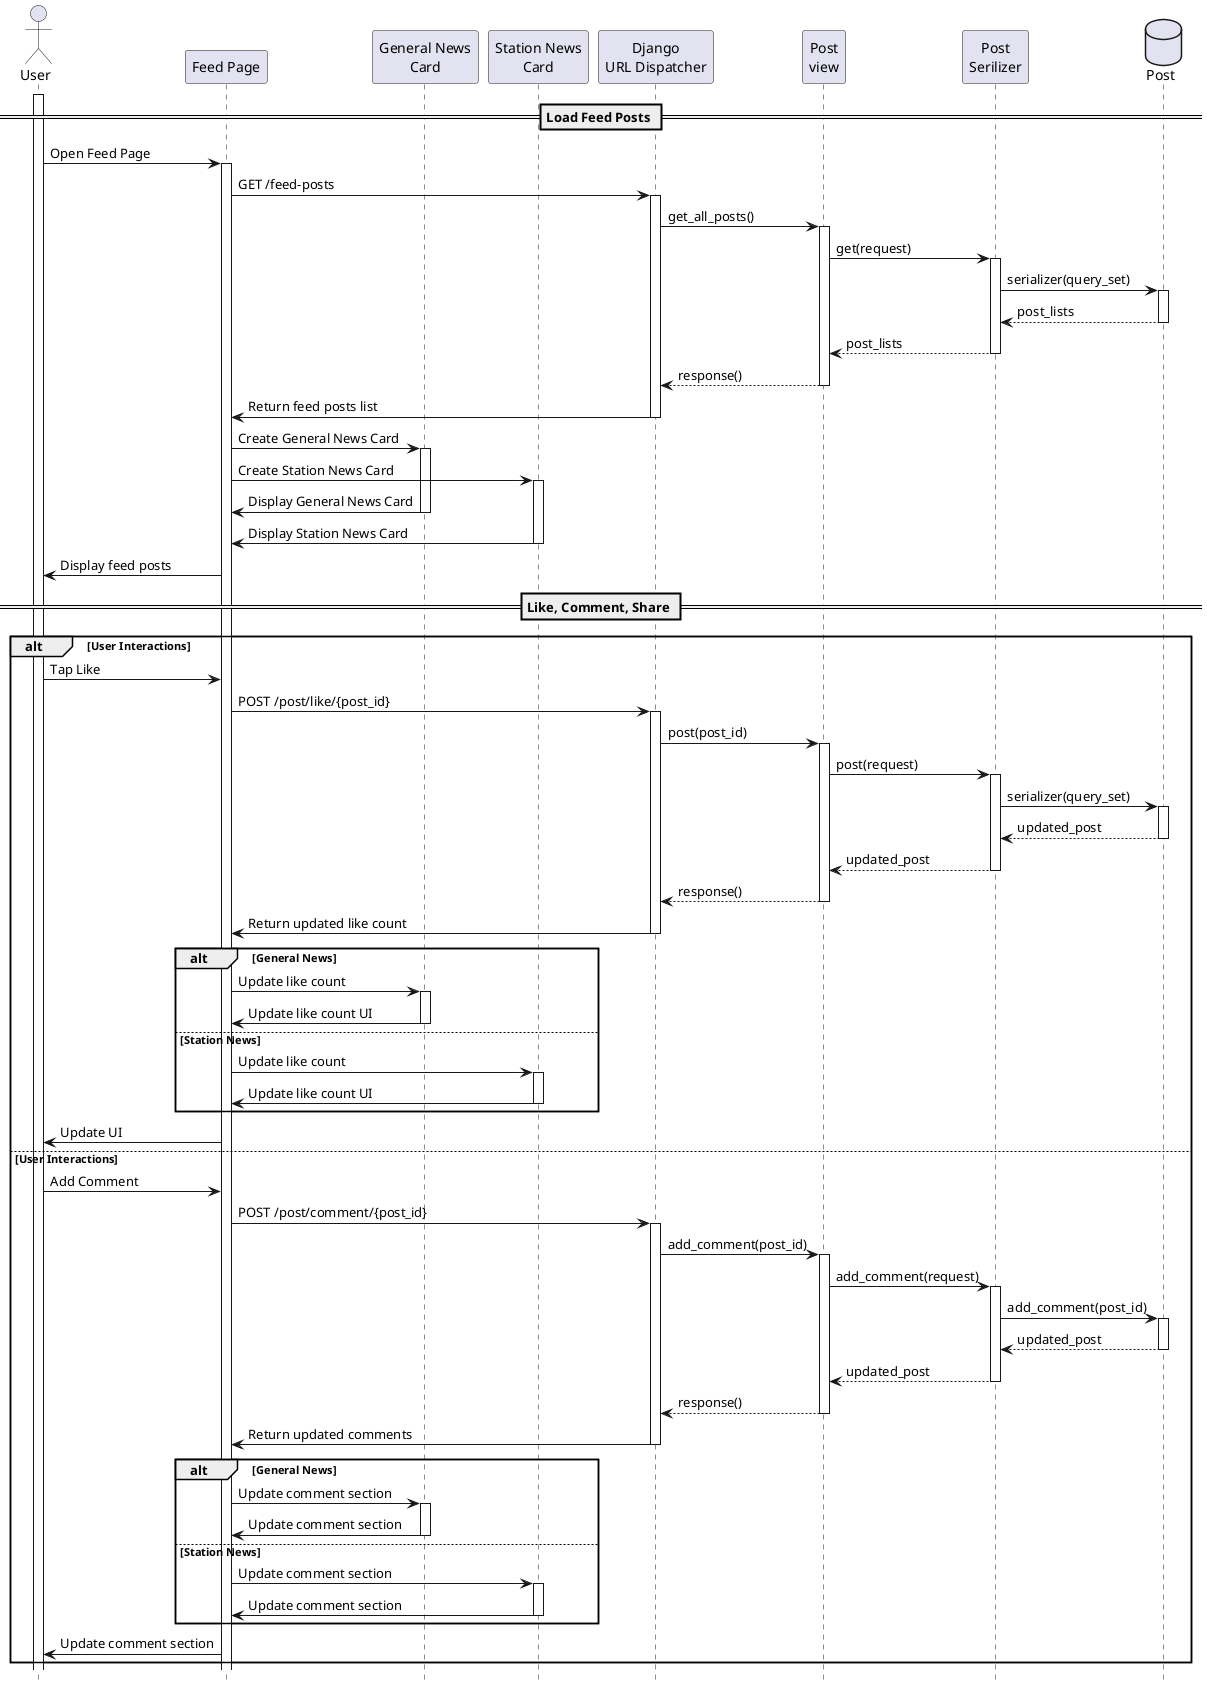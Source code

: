 @startuml feed_page

hide footbox

actor User
participant "Feed Page" as UI
participant "General News\nCard" as GeneralNews
participant "Station News\nCard" as StationNews
participant "Django\nURL Dispatcher" as API
participant "Post\nview" as view_post
participant "Post\nSerilizer" as serializer
database "Post" as table_post

== Load Feed Posts ==

activate User
User -> UI: Open Feed Page
activate UI
UI -> API: GET /feed-posts
activate API

' API Call
API -> view_post: get_all_posts()
activate view_post
view_post -> serializer: get(request)
activate serializer
serializer -> table_post: serializer(query_set)
activate table_post

table_post --> serializer: post_lists
deactivate table_post
serializer --> view_post: post_lists
deactivate serializer
view_post --> API: response()
deactivate view_post
API -> UI: Return feed posts list
deactivate API

'  Render feed posts
UI -> GeneralNews: Create General News Card
activate GeneralNews
UI -> StationNews: Create Station News Card
activate StationNews

GeneralNews -> UI: Display General News Card
deactivate GeneralNews
StationNews -> UI: Display Station News Card
deactivate StationNews

UI -> User: Display feed posts


== Like, Comment, Share ==
alt User Interactions
    User -> UI: Tap Like
    UI -> API: POST /post/like/{post_id}
    activate API
    API -> view_post: post(post_id)
    activate view_post
    view_post -> serializer: post(request)
    activate serializer
    serializer -> table_post: serializer(query_set)
    activate table_post
    table_post --> serializer: updated_post
    deactivate table_post
    serializer --> view_post: updated_post
    deactivate serializer
    view_post --> API: response()
    deactivate view_post
    API -> UI: Return updated like count
    deactivate API

    alt General News
        UI -> GeneralNews: Update like count
        activate GeneralNews
        GeneralNews -> UI: Update like count UI
        deactivate GeneralNews
    else Station News
        UI -> StationNews: Update like count
        activate StationNews
        StationNews -> UI: Update like count UI
        deactivate StationNews
    end

    UI -> User: Update UI
else User Interactions
    User -> UI: Add Comment
    UI -> API: POST /post/comment/{post_id}
    activate API
    API -> view_post: add_comment(post_id)
    activate view_post
    view_post -> serializer: add_comment(request)
    activate serializer
    serializer -> table_post: add_comment(post_id)
    activate table_post
    table_post --> serializer: updated_post
    deactivate table_post
    serializer --> view_post: updated_post
    deactivate serializer
    view_post --> API: response()
    deactivate view_post
    API -> UI: Return updated comments
    deactivate API

    alt General News 
        UI -> GeneralNews: Update comment section
        activate GeneralNews
        GeneralNews -> UI: Update comment section
        deactivate GeneralNews
    else Station News
        UI -> StationNews: Update comment section
        activate StationNews
        StationNews -> UI: Update comment section
        deactivate StationNews
    end

    UI -> User: Update comment section
end

@enduml
